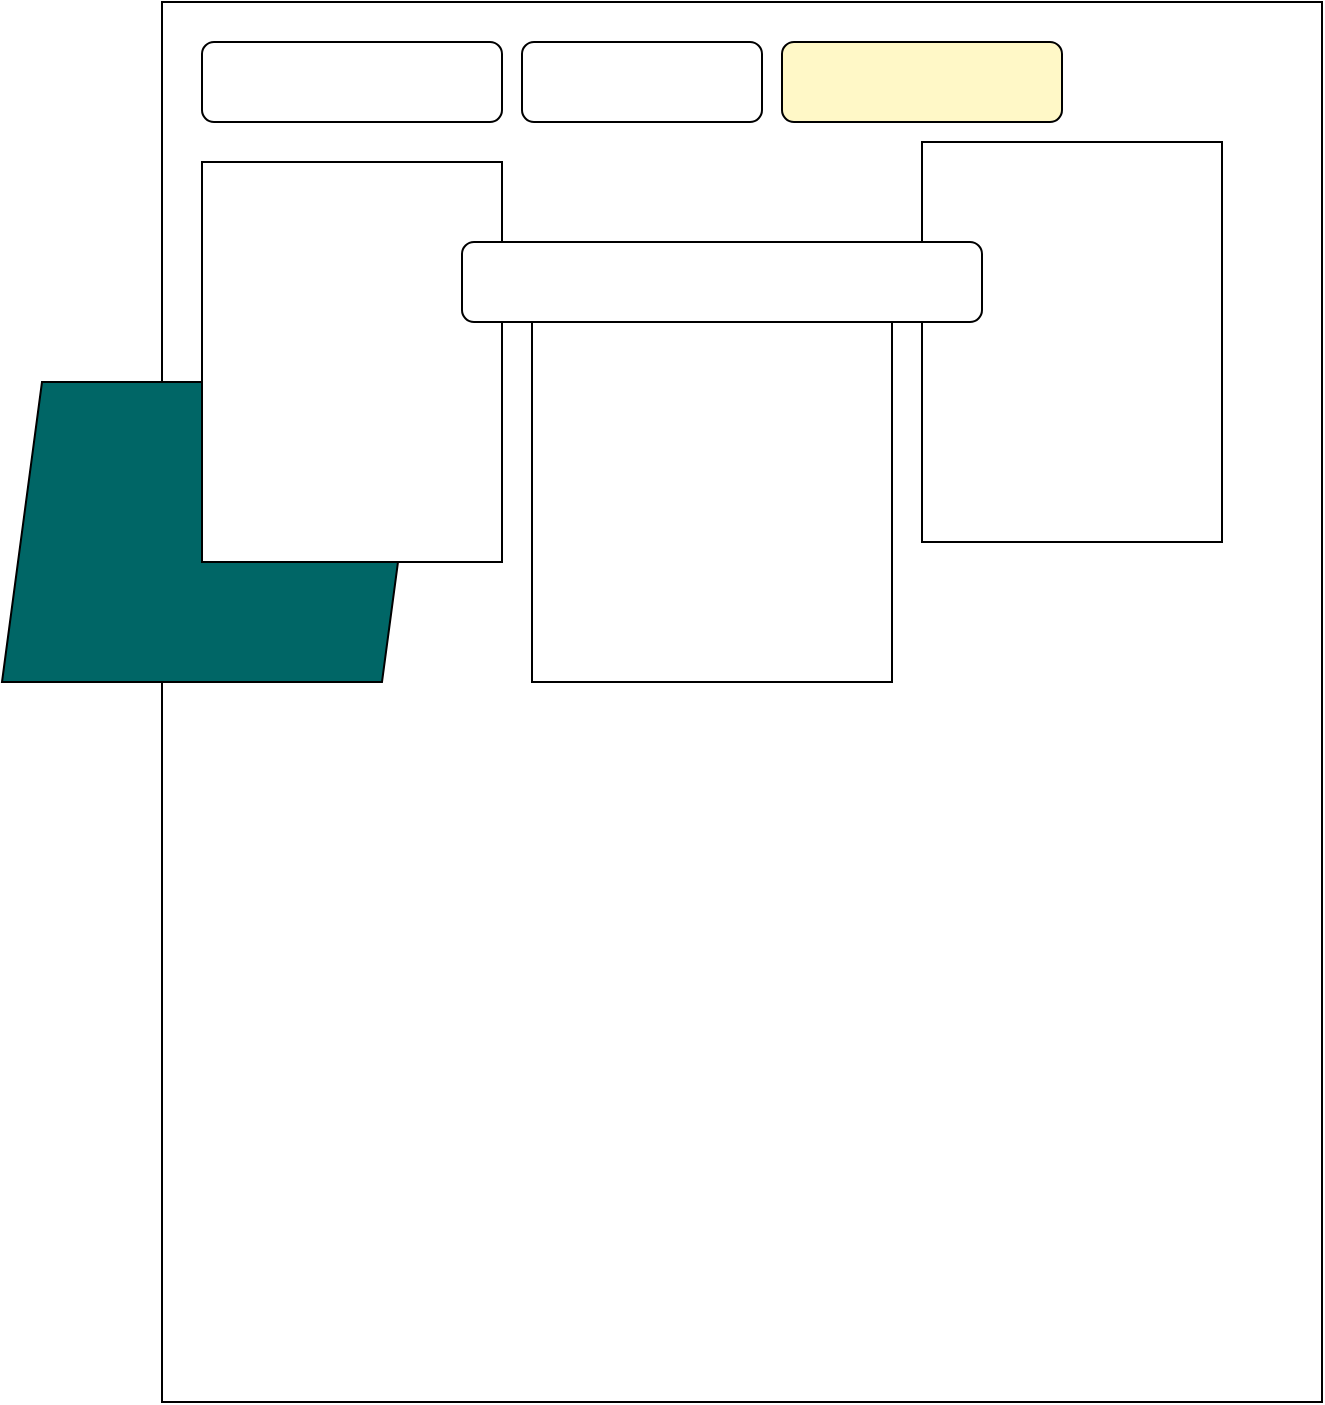 <mxfile version="15.5.9" type="github">
  <diagram id="wtXEH8R_VSeXp2LK1Ji_" name="Page-1">
    <mxGraphModel dx="946" dy="645" grid="1" gridSize="10" guides="1" tooltips="1" connect="1" arrows="1" fold="1" page="1" pageScale="1" pageWidth="850" pageHeight="1100" math="0" shadow="0">
      <root>
        <mxCell id="0" />
        <mxCell id="1" parent="0" />
        <mxCell id="t5cZ7GZ672l1NrJCJhsD-2" value="" style="rounded=0;whiteSpace=wrap;html=1;" vertex="1" parent="1">
          <mxGeometry x="80" y="40" width="580" height="700" as="geometry" />
        </mxCell>
        <mxCell id="t5cZ7GZ672l1NrJCJhsD-26" value="" style="shape=parallelogram;perimeter=parallelogramPerimeter;whiteSpace=wrap;html=1;fixedSize=1;fillColor=#006666;" vertex="1" parent="1">
          <mxGeometry y="230" width="210" height="150" as="geometry" />
        </mxCell>
        <mxCell id="t5cZ7GZ672l1NrJCJhsD-11" value="" style="rounded=0;whiteSpace=wrap;html=1;" vertex="1" parent="1">
          <mxGeometry x="100" y="120" width="150" height="200" as="geometry" />
        </mxCell>
        <mxCell id="t5cZ7GZ672l1NrJCJhsD-12" value="" style="whiteSpace=wrap;html=1;aspect=fixed;" vertex="1" parent="1">
          <mxGeometry x="265" y="200" width="180" height="180" as="geometry" />
        </mxCell>
        <mxCell id="t5cZ7GZ672l1NrJCJhsD-13" value="" style="rounded=0;whiteSpace=wrap;html=1;" vertex="1" parent="1">
          <mxGeometry x="460" y="110" width="150" height="200" as="geometry" />
        </mxCell>
        <mxCell id="t5cZ7GZ672l1NrJCJhsD-9" value="" style="rounded=1;whiteSpace=wrap;html=1;" vertex="1" parent="1">
          <mxGeometry x="230" y="160" width="260" height="40" as="geometry" />
        </mxCell>
        <mxCell id="t5cZ7GZ672l1NrJCJhsD-17" value="" style="rounded=1;whiteSpace=wrap;html=1;fillColor=#FFF8C7;" vertex="1" parent="1">
          <mxGeometry x="390" y="60" width="140" height="40" as="geometry" />
        </mxCell>
        <mxCell id="t5cZ7GZ672l1NrJCJhsD-20" value="" style="rounded=1;whiteSpace=wrap;html=1;" vertex="1" parent="1">
          <mxGeometry x="260" y="60" width="120" height="40" as="geometry" />
        </mxCell>
        <mxCell id="t5cZ7GZ672l1NrJCJhsD-21" value="" style="rounded=1;whiteSpace=wrap;html=1;" vertex="1" parent="1">
          <mxGeometry x="100" y="60" width="150" height="40" as="geometry" />
        </mxCell>
      </root>
    </mxGraphModel>
  </diagram>
</mxfile>
